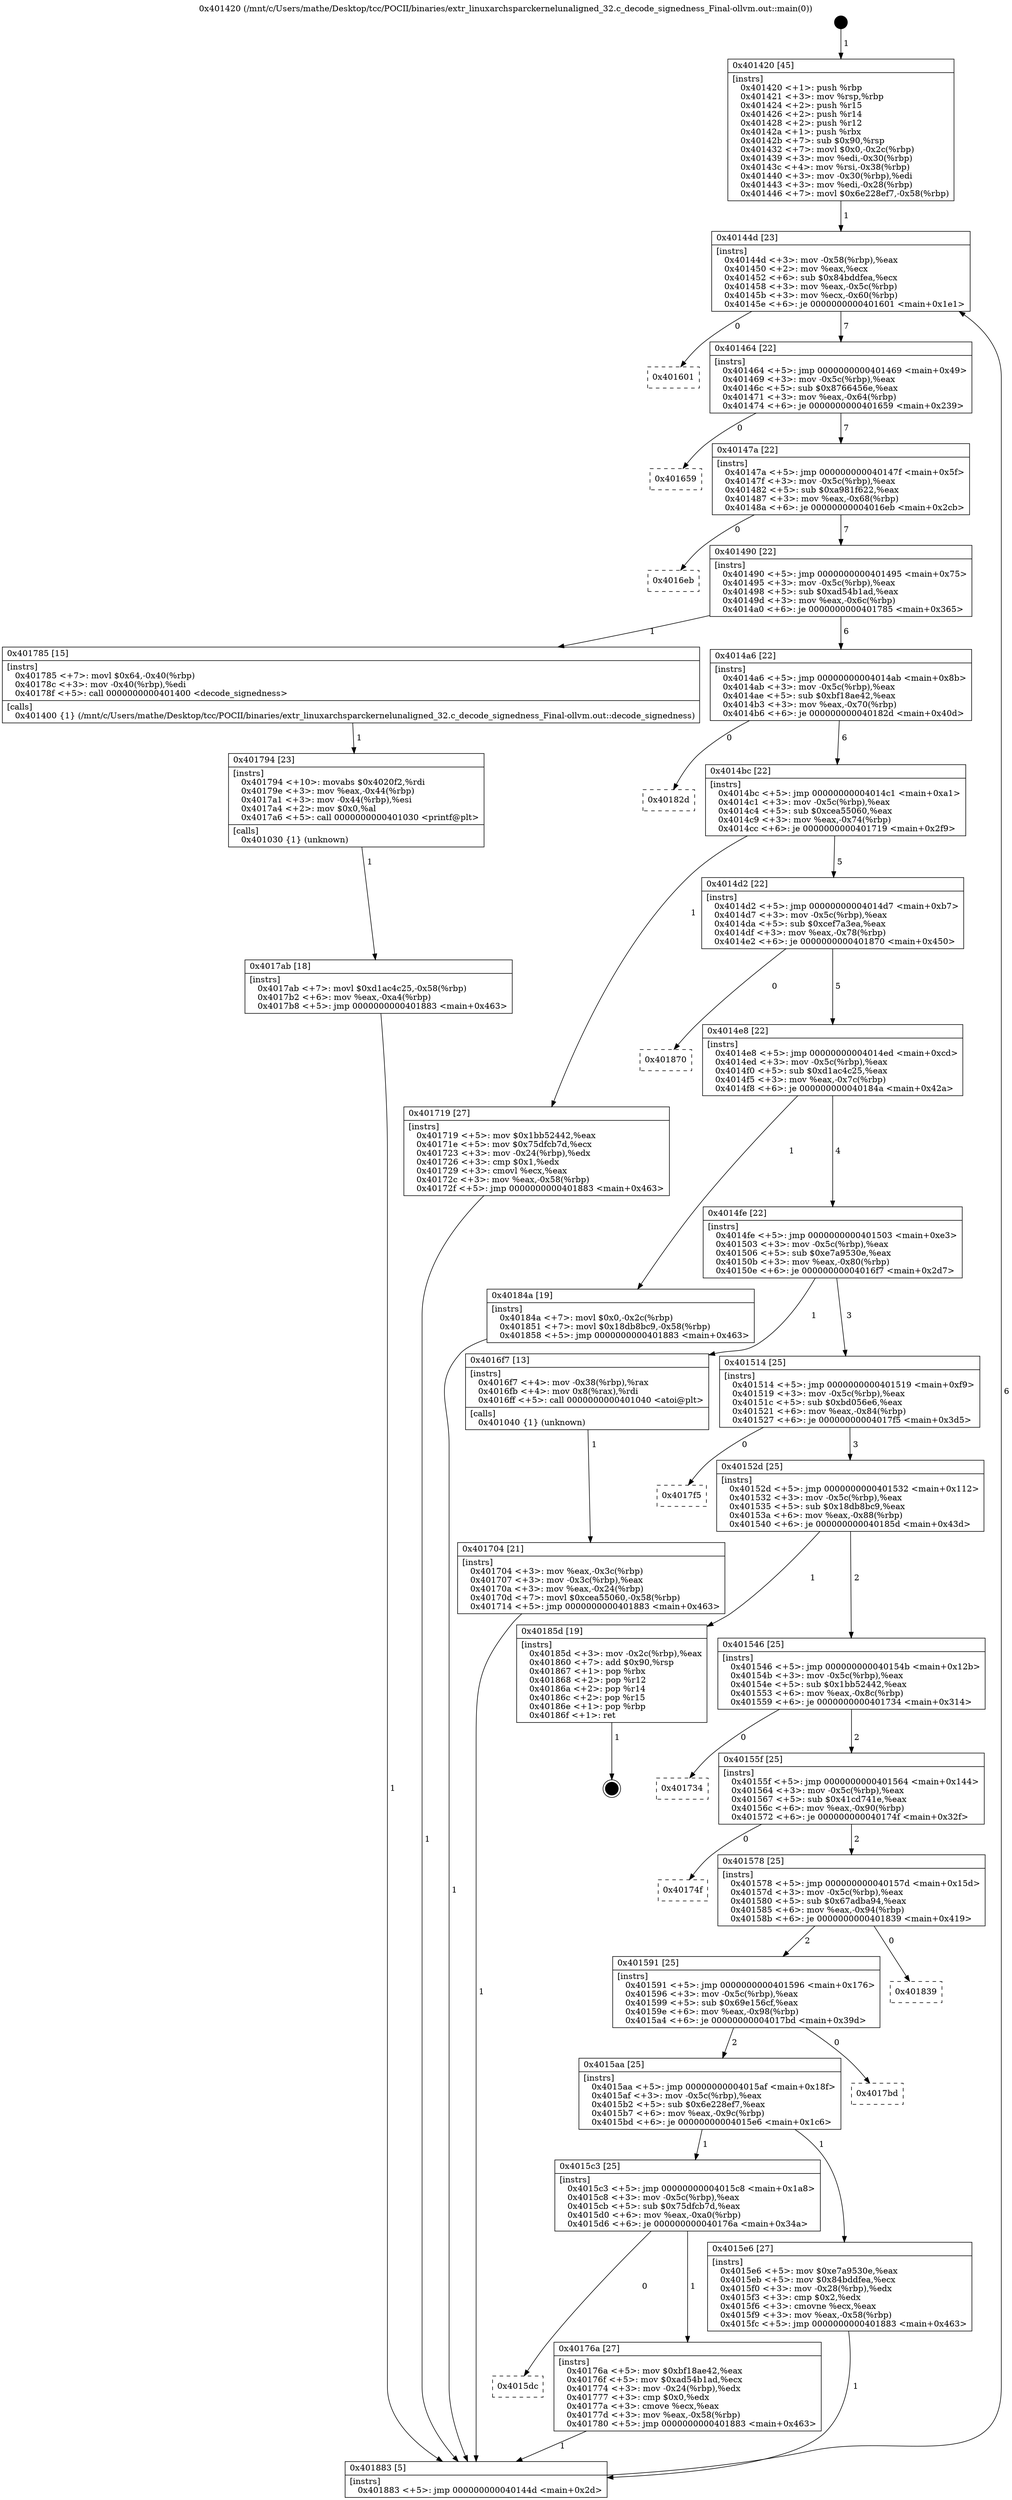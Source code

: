 digraph "0x401420" {
  label = "0x401420 (/mnt/c/Users/mathe/Desktop/tcc/POCII/binaries/extr_linuxarchsparckernelunaligned_32.c_decode_signedness_Final-ollvm.out::main(0))"
  labelloc = "t"
  node[shape=record]

  Entry [label="",width=0.3,height=0.3,shape=circle,fillcolor=black,style=filled]
  "0x40144d" [label="{
     0x40144d [23]\l
     | [instrs]\l
     &nbsp;&nbsp;0x40144d \<+3\>: mov -0x58(%rbp),%eax\l
     &nbsp;&nbsp;0x401450 \<+2\>: mov %eax,%ecx\l
     &nbsp;&nbsp;0x401452 \<+6\>: sub $0x84bddfea,%ecx\l
     &nbsp;&nbsp;0x401458 \<+3\>: mov %eax,-0x5c(%rbp)\l
     &nbsp;&nbsp;0x40145b \<+3\>: mov %ecx,-0x60(%rbp)\l
     &nbsp;&nbsp;0x40145e \<+6\>: je 0000000000401601 \<main+0x1e1\>\l
  }"]
  "0x401601" [label="{
     0x401601\l
  }", style=dashed]
  "0x401464" [label="{
     0x401464 [22]\l
     | [instrs]\l
     &nbsp;&nbsp;0x401464 \<+5\>: jmp 0000000000401469 \<main+0x49\>\l
     &nbsp;&nbsp;0x401469 \<+3\>: mov -0x5c(%rbp),%eax\l
     &nbsp;&nbsp;0x40146c \<+5\>: sub $0x8766456e,%eax\l
     &nbsp;&nbsp;0x401471 \<+3\>: mov %eax,-0x64(%rbp)\l
     &nbsp;&nbsp;0x401474 \<+6\>: je 0000000000401659 \<main+0x239\>\l
  }"]
  Exit [label="",width=0.3,height=0.3,shape=circle,fillcolor=black,style=filled,peripheries=2]
  "0x401659" [label="{
     0x401659\l
  }", style=dashed]
  "0x40147a" [label="{
     0x40147a [22]\l
     | [instrs]\l
     &nbsp;&nbsp;0x40147a \<+5\>: jmp 000000000040147f \<main+0x5f\>\l
     &nbsp;&nbsp;0x40147f \<+3\>: mov -0x5c(%rbp),%eax\l
     &nbsp;&nbsp;0x401482 \<+5\>: sub $0xa981f622,%eax\l
     &nbsp;&nbsp;0x401487 \<+3\>: mov %eax,-0x68(%rbp)\l
     &nbsp;&nbsp;0x40148a \<+6\>: je 00000000004016eb \<main+0x2cb\>\l
  }"]
  "0x4017ab" [label="{
     0x4017ab [18]\l
     | [instrs]\l
     &nbsp;&nbsp;0x4017ab \<+7\>: movl $0xd1ac4c25,-0x58(%rbp)\l
     &nbsp;&nbsp;0x4017b2 \<+6\>: mov %eax,-0xa4(%rbp)\l
     &nbsp;&nbsp;0x4017b8 \<+5\>: jmp 0000000000401883 \<main+0x463\>\l
  }"]
  "0x4016eb" [label="{
     0x4016eb\l
  }", style=dashed]
  "0x401490" [label="{
     0x401490 [22]\l
     | [instrs]\l
     &nbsp;&nbsp;0x401490 \<+5\>: jmp 0000000000401495 \<main+0x75\>\l
     &nbsp;&nbsp;0x401495 \<+3\>: mov -0x5c(%rbp),%eax\l
     &nbsp;&nbsp;0x401498 \<+5\>: sub $0xad54b1ad,%eax\l
     &nbsp;&nbsp;0x40149d \<+3\>: mov %eax,-0x6c(%rbp)\l
     &nbsp;&nbsp;0x4014a0 \<+6\>: je 0000000000401785 \<main+0x365\>\l
  }"]
  "0x401794" [label="{
     0x401794 [23]\l
     | [instrs]\l
     &nbsp;&nbsp;0x401794 \<+10\>: movabs $0x4020f2,%rdi\l
     &nbsp;&nbsp;0x40179e \<+3\>: mov %eax,-0x44(%rbp)\l
     &nbsp;&nbsp;0x4017a1 \<+3\>: mov -0x44(%rbp),%esi\l
     &nbsp;&nbsp;0x4017a4 \<+2\>: mov $0x0,%al\l
     &nbsp;&nbsp;0x4017a6 \<+5\>: call 0000000000401030 \<printf@plt\>\l
     | [calls]\l
     &nbsp;&nbsp;0x401030 \{1\} (unknown)\l
  }"]
  "0x401785" [label="{
     0x401785 [15]\l
     | [instrs]\l
     &nbsp;&nbsp;0x401785 \<+7\>: movl $0x64,-0x40(%rbp)\l
     &nbsp;&nbsp;0x40178c \<+3\>: mov -0x40(%rbp),%edi\l
     &nbsp;&nbsp;0x40178f \<+5\>: call 0000000000401400 \<decode_signedness\>\l
     | [calls]\l
     &nbsp;&nbsp;0x401400 \{1\} (/mnt/c/Users/mathe/Desktop/tcc/POCII/binaries/extr_linuxarchsparckernelunaligned_32.c_decode_signedness_Final-ollvm.out::decode_signedness)\l
  }"]
  "0x4014a6" [label="{
     0x4014a6 [22]\l
     | [instrs]\l
     &nbsp;&nbsp;0x4014a6 \<+5\>: jmp 00000000004014ab \<main+0x8b\>\l
     &nbsp;&nbsp;0x4014ab \<+3\>: mov -0x5c(%rbp),%eax\l
     &nbsp;&nbsp;0x4014ae \<+5\>: sub $0xbf18ae42,%eax\l
     &nbsp;&nbsp;0x4014b3 \<+3\>: mov %eax,-0x70(%rbp)\l
     &nbsp;&nbsp;0x4014b6 \<+6\>: je 000000000040182d \<main+0x40d\>\l
  }"]
  "0x4015dc" [label="{
     0x4015dc\l
  }", style=dashed]
  "0x40182d" [label="{
     0x40182d\l
  }", style=dashed]
  "0x4014bc" [label="{
     0x4014bc [22]\l
     | [instrs]\l
     &nbsp;&nbsp;0x4014bc \<+5\>: jmp 00000000004014c1 \<main+0xa1\>\l
     &nbsp;&nbsp;0x4014c1 \<+3\>: mov -0x5c(%rbp),%eax\l
     &nbsp;&nbsp;0x4014c4 \<+5\>: sub $0xcea55060,%eax\l
     &nbsp;&nbsp;0x4014c9 \<+3\>: mov %eax,-0x74(%rbp)\l
     &nbsp;&nbsp;0x4014cc \<+6\>: je 0000000000401719 \<main+0x2f9\>\l
  }"]
  "0x40176a" [label="{
     0x40176a [27]\l
     | [instrs]\l
     &nbsp;&nbsp;0x40176a \<+5\>: mov $0xbf18ae42,%eax\l
     &nbsp;&nbsp;0x40176f \<+5\>: mov $0xad54b1ad,%ecx\l
     &nbsp;&nbsp;0x401774 \<+3\>: mov -0x24(%rbp),%edx\l
     &nbsp;&nbsp;0x401777 \<+3\>: cmp $0x0,%edx\l
     &nbsp;&nbsp;0x40177a \<+3\>: cmove %ecx,%eax\l
     &nbsp;&nbsp;0x40177d \<+3\>: mov %eax,-0x58(%rbp)\l
     &nbsp;&nbsp;0x401780 \<+5\>: jmp 0000000000401883 \<main+0x463\>\l
  }"]
  "0x401719" [label="{
     0x401719 [27]\l
     | [instrs]\l
     &nbsp;&nbsp;0x401719 \<+5\>: mov $0x1bb52442,%eax\l
     &nbsp;&nbsp;0x40171e \<+5\>: mov $0x75dfcb7d,%ecx\l
     &nbsp;&nbsp;0x401723 \<+3\>: mov -0x24(%rbp),%edx\l
     &nbsp;&nbsp;0x401726 \<+3\>: cmp $0x1,%edx\l
     &nbsp;&nbsp;0x401729 \<+3\>: cmovl %ecx,%eax\l
     &nbsp;&nbsp;0x40172c \<+3\>: mov %eax,-0x58(%rbp)\l
     &nbsp;&nbsp;0x40172f \<+5\>: jmp 0000000000401883 \<main+0x463\>\l
  }"]
  "0x4014d2" [label="{
     0x4014d2 [22]\l
     | [instrs]\l
     &nbsp;&nbsp;0x4014d2 \<+5\>: jmp 00000000004014d7 \<main+0xb7\>\l
     &nbsp;&nbsp;0x4014d7 \<+3\>: mov -0x5c(%rbp),%eax\l
     &nbsp;&nbsp;0x4014da \<+5\>: sub $0xcef7a3ea,%eax\l
     &nbsp;&nbsp;0x4014df \<+3\>: mov %eax,-0x78(%rbp)\l
     &nbsp;&nbsp;0x4014e2 \<+6\>: je 0000000000401870 \<main+0x450\>\l
  }"]
  "0x401704" [label="{
     0x401704 [21]\l
     | [instrs]\l
     &nbsp;&nbsp;0x401704 \<+3\>: mov %eax,-0x3c(%rbp)\l
     &nbsp;&nbsp;0x401707 \<+3\>: mov -0x3c(%rbp),%eax\l
     &nbsp;&nbsp;0x40170a \<+3\>: mov %eax,-0x24(%rbp)\l
     &nbsp;&nbsp;0x40170d \<+7\>: movl $0xcea55060,-0x58(%rbp)\l
     &nbsp;&nbsp;0x401714 \<+5\>: jmp 0000000000401883 \<main+0x463\>\l
  }"]
  "0x401870" [label="{
     0x401870\l
  }", style=dashed]
  "0x4014e8" [label="{
     0x4014e8 [22]\l
     | [instrs]\l
     &nbsp;&nbsp;0x4014e8 \<+5\>: jmp 00000000004014ed \<main+0xcd\>\l
     &nbsp;&nbsp;0x4014ed \<+3\>: mov -0x5c(%rbp),%eax\l
     &nbsp;&nbsp;0x4014f0 \<+5\>: sub $0xd1ac4c25,%eax\l
     &nbsp;&nbsp;0x4014f5 \<+3\>: mov %eax,-0x7c(%rbp)\l
     &nbsp;&nbsp;0x4014f8 \<+6\>: je 000000000040184a \<main+0x42a\>\l
  }"]
  "0x401420" [label="{
     0x401420 [45]\l
     | [instrs]\l
     &nbsp;&nbsp;0x401420 \<+1\>: push %rbp\l
     &nbsp;&nbsp;0x401421 \<+3\>: mov %rsp,%rbp\l
     &nbsp;&nbsp;0x401424 \<+2\>: push %r15\l
     &nbsp;&nbsp;0x401426 \<+2\>: push %r14\l
     &nbsp;&nbsp;0x401428 \<+2\>: push %r12\l
     &nbsp;&nbsp;0x40142a \<+1\>: push %rbx\l
     &nbsp;&nbsp;0x40142b \<+7\>: sub $0x90,%rsp\l
     &nbsp;&nbsp;0x401432 \<+7\>: movl $0x0,-0x2c(%rbp)\l
     &nbsp;&nbsp;0x401439 \<+3\>: mov %edi,-0x30(%rbp)\l
     &nbsp;&nbsp;0x40143c \<+4\>: mov %rsi,-0x38(%rbp)\l
     &nbsp;&nbsp;0x401440 \<+3\>: mov -0x30(%rbp),%edi\l
     &nbsp;&nbsp;0x401443 \<+3\>: mov %edi,-0x28(%rbp)\l
     &nbsp;&nbsp;0x401446 \<+7\>: movl $0x6e228ef7,-0x58(%rbp)\l
  }"]
  "0x40184a" [label="{
     0x40184a [19]\l
     | [instrs]\l
     &nbsp;&nbsp;0x40184a \<+7\>: movl $0x0,-0x2c(%rbp)\l
     &nbsp;&nbsp;0x401851 \<+7\>: movl $0x18db8bc9,-0x58(%rbp)\l
     &nbsp;&nbsp;0x401858 \<+5\>: jmp 0000000000401883 \<main+0x463\>\l
  }"]
  "0x4014fe" [label="{
     0x4014fe [22]\l
     | [instrs]\l
     &nbsp;&nbsp;0x4014fe \<+5\>: jmp 0000000000401503 \<main+0xe3\>\l
     &nbsp;&nbsp;0x401503 \<+3\>: mov -0x5c(%rbp),%eax\l
     &nbsp;&nbsp;0x401506 \<+5\>: sub $0xe7a9530e,%eax\l
     &nbsp;&nbsp;0x40150b \<+3\>: mov %eax,-0x80(%rbp)\l
     &nbsp;&nbsp;0x40150e \<+6\>: je 00000000004016f7 \<main+0x2d7\>\l
  }"]
  "0x401883" [label="{
     0x401883 [5]\l
     | [instrs]\l
     &nbsp;&nbsp;0x401883 \<+5\>: jmp 000000000040144d \<main+0x2d\>\l
  }"]
  "0x4016f7" [label="{
     0x4016f7 [13]\l
     | [instrs]\l
     &nbsp;&nbsp;0x4016f7 \<+4\>: mov -0x38(%rbp),%rax\l
     &nbsp;&nbsp;0x4016fb \<+4\>: mov 0x8(%rax),%rdi\l
     &nbsp;&nbsp;0x4016ff \<+5\>: call 0000000000401040 \<atoi@plt\>\l
     | [calls]\l
     &nbsp;&nbsp;0x401040 \{1\} (unknown)\l
  }"]
  "0x401514" [label="{
     0x401514 [25]\l
     | [instrs]\l
     &nbsp;&nbsp;0x401514 \<+5\>: jmp 0000000000401519 \<main+0xf9\>\l
     &nbsp;&nbsp;0x401519 \<+3\>: mov -0x5c(%rbp),%eax\l
     &nbsp;&nbsp;0x40151c \<+5\>: sub $0xbd056e6,%eax\l
     &nbsp;&nbsp;0x401521 \<+6\>: mov %eax,-0x84(%rbp)\l
     &nbsp;&nbsp;0x401527 \<+6\>: je 00000000004017f5 \<main+0x3d5\>\l
  }"]
  "0x4015c3" [label="{
     0x4015c3 [25]\l
     | [instrs]\l
     &nbsp;&nbsp;0x4015c3 \<+5\>: jmp 00000000004015c8 \<main+0x1a8\>\l
     &nbsp;&nbsp;0x4015c8 \<+3\>: mov -0x5c(%rbp),%eax\l
     &nbsp;&nbsp;0x4015cb \<+5\>: sub $0x75dfcb7d,%eax\l
     &nbsp;&nbsp;0x4015d0 \<+6\>: mov %eax,-0xa0(%rbp)\l
     &nbsp;&nbsp;0x4015d6 \<+6\>: je 000000000040176a \<main+0x34a\>\l
  }"]
  "0x4017f5" [label="{
     0x4017f5\l
  }", style=dashed]
  "0x40152d" [label="{
     0x40152d [25]\l
     | [instrs]\l
     &nbsp;&nbsp;0x40152d \<+5\>: jmp 0000000000401532 \<main+0x112\>\l
     &nbsp;&nbsp;0x401532 \<+3\>: mov -0x5c(%rbp),%eax\l
     &nbsp;&nbsp;0x401535 \<+5\>: sub $0x18db8bc9,%eax\l
     &nbsp;&nbsp;0x40153a \<+6\>: mov %eax,-0x88(%rbp)\l
     &nbsp;&nbsp;0x401540 \<+6\>: je 000000000040185d \<main+0x43d\>\l
  }"]
  "0x4015e6" [label="{
     0x4015e6 [27]\l
     | [instrs]\l
     &nbsp;&nbsp;0x4015e6 \<+5\>: mov $0xe7a9530e,%eax\l
     &nbsp;&nbsp;0x4015eb \<+5\>: mov $0x84bddfea,%ecx\l
     &nbsp;&nbsp;0x4015f0 \<+3\>: mov -0x28(%rbp),%edx\l
     &nbsp;&nbsp;0x4015f3 \<+3\>: cmp $0x2,%edx\l
     &nbsp;&nbsp;0x4015f6 \<+3\>: cmovne %ecx,%eax\l
     &nbsp;&nbsp;0x4015f9 \<+3\>: mov %eax,-0x58(%rbp)\l
     &nbsp;&nbsp;0x4015fc \<+5\>: jmp 0000000000401883 \<main+0x463\>\l
  }"]
  "0x40185d" [label="{
     0x40185d [19]\l
     | [instrs]\l
     &nbsp;&nbsp;0x40185d \<+3\>: mov -0x2c(%rbp),%eax\l
     &nbsp;&nbsp;0x401860 \<+7\>: add $0x90,%rsp\l
     &nbsp;&nbsp;0x401867 \<+1\>: pop %rbx\l
     &nbsp;&nbsp;0x401868 \<+2\>: pop %r12\l
     &nbsp;&nbsp;0x40186a \<+2\>: pop %r14\l
     &nbsp;&nbsp;0x40186c \<+2\>: pop %r15\l
     &nbsp;&nbsp;0x40186e \<+1\>: pop %rbp\l
     &nbsp;&nbsp;0x40186f \<+1\>: ret\l
  }"]
  "0x401546" [label="{
     0x401546 [25]\l
     | [instrs]\l
     &nbsp;&nbsp;0x401546 \<+5\>: jmp 000000000040154b \<main+0x12b\>\l
     &nbsp;&nbsp;0x40154b \<+3\>: mov -0x5c(%rbp),%eax\l
     &nbsp;&nbsp;0x40154e \<+5\>: sub $0x1bb52442,%eax\l
     &nbsp;&nbsp;0x401553 \<+6\>: mov %eax,-0x8c(%rbp)\l
     &nbsp;&nbsp;0x401559 \<+6\>: je 0000000000401734 \<main+0x314\>\l
  }"]
  "0x4015aa" [label="{
     0x4015aa [25]\l
     | [instrs]\l
     &nbsp;&nbsp;0x4015aa \<+5\>: jmp 00000000004015af \<main+0x18f\>\l
     &nbsp;&nbsp;0x4015af \<+3\>: mov -0x5c(%rbp),%eax\l
     &nbsp;&nbsp;0x4015b2 \<+5\>: sub $0x6e228ef7,%eax\l
     &nbsp;&nbsp;0x4015b7 \<+6\>: mov %eax,-0x9c(%rbp)\l
     &nbsp;&nbsp;0x4015bd \<+6\>: je 00000000004015e6 \<main+0x1c6\>\l
  }"]
  "0x401734" [label="{
     0x401734\l
  }", style=dashed]
  "0x40155f" [label="{
     0x40155f [25]\l
     | [instrs]\l
     &nbsp;&nbsp;0x40155f \<+5\>: jmp 0000000000401564 \<main+0x144\>\l
     &nbsp;&nbsp;0x401564 \<+3\>: mov -0x5c(%rbp),%eax\l
     &nbsp;&nbsp;0x401567 \<+5\>: sub $0x41cd741e,%eax\l
     &nbsp;&nbsp;0x40156c \<+6\>: mov %eax,-0x90(%rbp)\l
     &nbsp;&nbsp;0x401572 \<+6\>: je 000000000040174f \<main+0x32f\>\l
  }"]
  "0x4017bd" [label="{
     0x4017bd\l
  }", style=dashed]
  "0x40174f" [label="{
     0x40174f\l
  }", style=dashed]
  "0x401578" [label="{
     0x401578 [25]\l
     | [instrs]\l
     &nbsp;&nbsp;0x401578 \<+5\>: jmp 000000000040157d \<main+0x15d\>\l
     &nbsp;&nbsp;0x40157d \<+3\>: mov -0x5c(%rbp),%eax\l
     &nbsp;&nbsp;0x401580 \<+5\>: sub $0x67adba94,%eax\l
     &nbsp;&nbsp;0x401585 \<+6\>: mov %eax,-0x94(%rbp)\l
     &nbsp;&nbsp;0x40158b \<+6\>: je 0000000000401839 \<main+0x419\>\l
  }"]
  "0x401591" [label="{
     0x401591 [25]\l
     | [instrs]\l
     &nbsp;&nbsp;0x401591 \<+5\>: jmp 0000000000401596 \<main+0x176\>\l
     &nbsp;&nbsp;0x401596 \<+3\>: mov -0x5c(%rbp),%eax\l
     &nbsp;&nbsp;0x401599 \<+5\>: sub $0x69e156cf,%eax\l
     &nbsp;&nbsp;0x40159e \<+6\>: mov %eax,-0x98(%rbp)\l
     &nbsp;&nbsp;0x4015a4 \<+6\>: je 00000000004017bd \<main+0x39d\>\l
  }"]
  "0x401839" [label="{
     0x401839\l
  }", style=dashed]
  Entry -> "0x401420" [label=" 1"]
  "0x40144d" -> "0x401601" [label=" 0"]
  "0x40144d" -> "0x401464" [label=" 7"]
  "0x40185d" -> Exit [label=" 1"]
  "0x401464" -> "0x401659" [label=" 0"]
  "0x401464" -> "0x40147a" [label=" 7"]
  "0x40184a" -> "0x401883" [label=" 1"]
  "0x40147a" -> "0x4016eb" [label=" 0"]
  "0x40147a" -> "0x401490" [label=" 7"]
  "0x4017ab" -> "0x401883" [label=" 1"]
  "0x401490" -> "0x401785" [label=" 1"]
  "0x401490" -> "0x4014a6" [label=" 6"]
  "0x401794" -> "0x4017ab" [label=" 1"]
  "0x4014a6" -> "0x40182d" [label=" 0"]
  "0x4014a6" -> "0x4014bc" [label=" 6"]
  "0x401785" -> "0x401794" [label=" 1"]
  "0x4014bc" -> "0x401719" [label=" 1"]
  "0x4014bc" -> "0x4014d2" [label=" 5"]
  "0x40176a" -> "0x401883" [label=" 1"]
  "0x4014d2" -> "0x401870" [label=" 0"]
  "0x4014d2" -> "0x4014e8" [label=" 5"]
  "0x4015c3" -> "0x40176a" [label=" 1"]
  "0x4014e8" -> "0x40184a" [label=" 1"]
  "0x4014e8" -> "0x4014fe" [label=" 4"]
  "0x4015c3" -> "0x4015dc" [label=" 0"]
  "0x4014fe" -> "0x4016f7" [label=" 1"]
  "0x4014fe" -> "0x401514" [label=" 3"]
  "0x401719" -> "0x401883" [label=" 1"]
  "0x401514" -> "0x4017f5" [label=" 0"]
  "0x401514" -> "0x40152d" [label=" 3"]
  "0x401704" -> "0x401883" [label=" 1"]
  "0x40152d" -> "0x40185d" [label=" 1"]
  "0x40152d" -> "0x401546" [label=" 2"]
  "0x4016f7" -> "0x401704" [label=" 1"]
  "0x401546" -> "0x401734" [label=" 0"]
  "0x401546" -> "0x40155f" [label=" 2"]
  "0x401420" -> "0x40144d" [label=" 1"]
  "0x40155f" -> "0x40174f" [label=" 0"]
  "0x40155f" -> "0x401578" [label=" 2"]
  "0x4015e6" -> "0x401883" [label=" 1"]
  "0x401578" -> "0x401839" [label=" 0"]
  "0x401578" -> "0x401591" [label=" 2"]
  "0x4015aa" -> "0x4015c3" [label=" 1"]
  "0x401591" -> "0x4017bd" [label=" 0"]
  "0x401591" -> "0x4015aa" [label=" 2"]
  "0x401883" -> "0x40144d" [label=" 6"]
  "0x4015aa" -> "0x4015e6" [label=" 1"]
}
